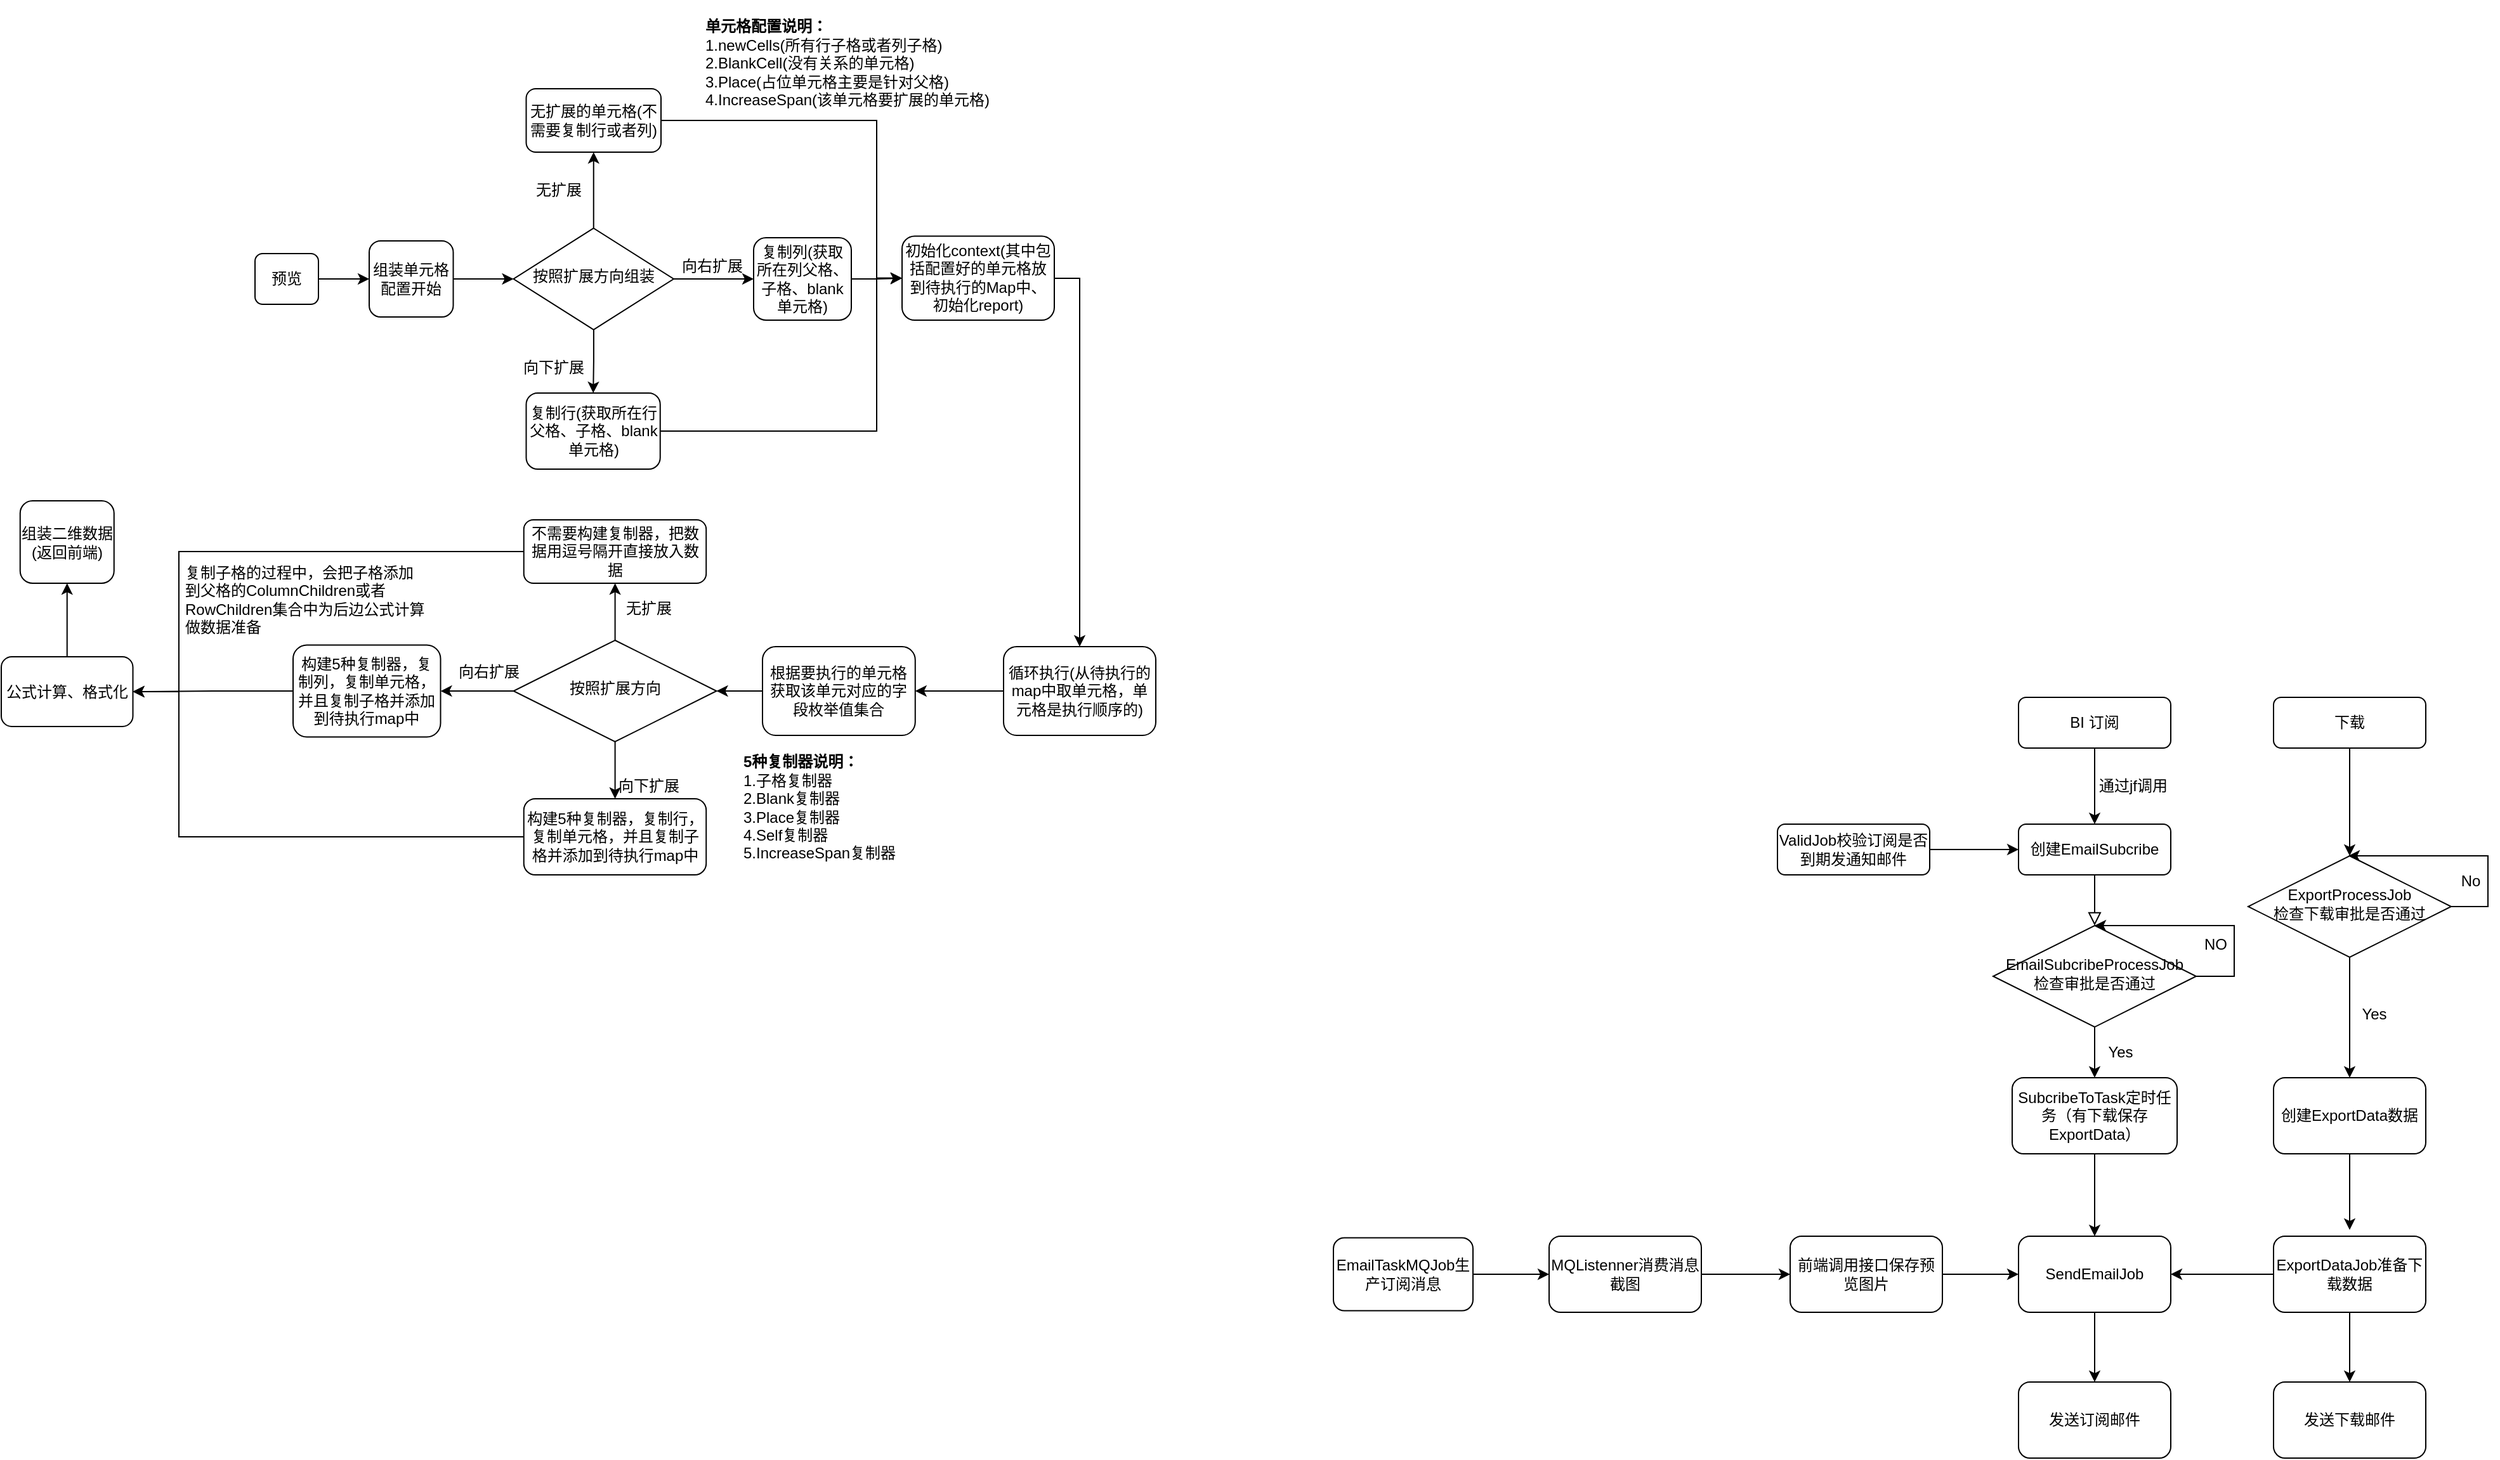<mxfile version="14.7.8" type="github">
  <diagram id="C5RBs43oDa-KdzZeNtuy" name="Page-1">
    <mxGraphModel dx="2957" dy="1896" grid="1" gridSize="10" guides="1" tooltips="1" connect="1" arrows="1" fold="1" page="1" pageScale="1" pageWidth="827" pageHeight="1169" math="0" shadow="0">
      <root>
        <mxCell id="WIyWlLk6GJQsqaUBKTNV-0" />
        <mxCell id="WIyWlLk6GJQsqaUBKTNV-1" parent="WIyWlLk6GJQsqaUBKTNV-0" />
        <mxCell id="WIyWlLk6GJQsqaUBKTNV-2" value="" style="rounded=0;html=1;jettySize=auto;orthogonalLoop=1;fontSize=11;endArrow=block;endFill=0;endSize=8;strokeWidth=1;shadow=0;labelBackgroundColor=none;edgeStyle=orthogonalEdgeStyle;" parent="WIyWlLk6GJQsqaUBKTNV-1" source="WIyWlLk6GJQsqaUBKTNV-3" target="WIyWlLk6GJQsqaUBKTNV-10" edge="1">
          <mxGeometry relative="1" as="geometry" />
        </mxCell>
        <mxCell id="WIyWlLk6GJQsqaUBKTNV-3" value="创建EmailSubcribe" style="rounded=1;whiteSpace=wrap;html=1;fontSize=12;glass=0;strokeWidth=1;shadow=0;" parent="WIyWlLk6GJQsqaUBKTNV-1" vertex="1">
          <mxGeometry x="140" y="90" width="120" height="40" as="geometry" />
        </mxCell>
        <mxCell id="6DlBOUvUBX7mdSS2PFpk-38" style="edgeStyle=orthogonalEdgeStyle;rounded=0;orthogonalLoop=1;jettySize=auto;html=1;entryX=0;entryY=0.5;entryDx=0;entryDy=0;" parent="WIyWlLk6GJQsqaUBKTNV-1" source="WIyWlLk6GJQsqaUBKTNV-7" target="WIyWlLk6GJQsqaUBKTNV-11" edge="1">
          <mxGeometry relative="1" as="geometry" />
        </mxCell>
        <mxCell id="WIyWlLk6GJQsqaUBKTNV-7" value="EmailTaskMQJob生产订阅消息" style="rounded=1;whiteSpace=wrap;html=1;fontSize=12;glass=0;strokeWidth=1;shadow=0;" parent="WIyWlLk6GJQsqaUBKTNV-1" vertex="1">
          <mxGeometry x="-400" y="416.25" width="110" height="57.5" as="geometry" />
        </mxCell>
        <mxCell id="6DlBOUvUBX7mdSS2PFpk-15" style="edgeStyle=orthogonalEdgeStyle;rounded=0;orthogonalLoop=1;jettySize=auto;html=1;exitX=0.5;exitY=1;exitDx=0;exitDy=0;entryX=0.5;entryY=0;entryDx=0;entryDy=0;" parent="WIyWlLk6GJQsqaUBKTNV-1" source="WIyWlLk6GJQsqaUBKTNV-10" target="6DlBOUvUBX7mdSS2PFpk-8" edge="1">
          <mxGeometry relative="1" as="geometry" />
        </mxCell>
        <mxCell id="6DlBOUvUBX7mdSS2PFpk-17" style="edgeStyle=orthogonalEdgeStyle;rounded=0;orthogonalLoop=1;jettySize=auto;html=1;exitX=1;exitY=0.5;exitDx=0;exitDy=0;entryX=0.5;entryY=0;entryDx=0;entryDy=0;" parent="WIyWlLk6GJQsqaUBKTNV-1" source="WIyWlLk6GJQsqaUBKTNV-10" target="WIyWlLk6GJQsqaUBKTNV-10" edge="1">
          <mxGeometry relative="1" as="geometry">
            <mxPoint x="210" y="160" as="targetPoint" />
            <Array as="points">
              <mxPoint x="310" y="210" />
              <mxPoint x="310" y="170" />
            </Array>
          </mxGeometry>
        </mxCell>
        <mxCell id="WIyWlLk6GJQsqaUBKTNV-10" value="EmailSubcribeProcessJob&lt;br&gt;检查审批是否通过" style="rhombus;whiteSpace=wrap;html=1;shadow=0;fontFamily=Helvetica;fontSize=12;align=center;strokeWidth=1;spacing=6;spacingTop=-4;" parent="WIyWlLk6GJQsqaUBKTNV-1" vertex="1">
          <mxGeometry x="120" y="170" width="160" height="80" as="geometry" />
        </mxCell>
        <mxCell id="6DlBOUvUBX7mdSS2PFpk-39" style="edgeStyle=orthogonalEdgeStyle;rounded=0;orthogonalLoop=1;jettySize=auto;html=1;entryX=0;entryY=0.5;entryDx=0;entryDy=0;" parent="WIyWlLk6GJQsqaUBKTNV-1" source="WIyWlLk6GJQsqaUBKTNV-11" target="6DlBOUvUBX7mdSS2PFpk-25" edge="1">
          <mxGeometry relative="1" as="geometry" />
        </mxCell>
        <mxCell id="WIyWlLk6GJQsqaUBKTNV-11" value="MQListenner消费消息&lt;br&gt;截图" style="rounded=1;whiteSpace=wrap;html=1;fontSize=12;glass=0;strokeWidth=1;shadow=0;" parent="WIyWlLk6GJQsqaUBKTNV-1" vertex="1">
          <mxGeometry x="-230" y="415" width="120" height="60" as="geometry" />
        </mxCell>
        <mxCell id="6DlBOUvUBX7mdSS2PFpk-5" style="edgeStyle=orthogonalEdgeStyle;rounded=0;orthogonalLoop=1;jettySize=auto;html=1;exitX=0.5;exitY=1;exitDx=0;exitDy=0;entryX=0.5;entryY=0;entryDx=0;entryDy=0;" parent="WIyWlLk6GJQsqaUBKTNV-1" source="6DlBOUvUBX7mdSS2PFpk-1" target="WIyWlLk6GJQsqaUBKTNV-3" edge="1">
          <mxGeometry relative="1" as="geometry" />
        </mxCell>
        <mxCell id="6DlBOUvUBX7mdSS2PFpk-1" value="BI 订阅" style="rounded=1;whiteSpace=wrap;html=1;fontSize=12;glass=0;strokeWidth=1;shadow=0;" parent="WIyWlLk6GJQsqaUBKTNV-1" vertex="1">
          <mxGeometry x="140" y="-10" width="120" height="40" as="geometry" />
        </mxCell>
        <mxCell id="6DlBOUvUBX7mdSS2PFpk-6" value="通过jf调用" style="text;html=1;align=center;verticalAlign=middle;resizable=0;points=[];autosize=1;strokeColor=none;" parent="WIyWlLk6GJQsqaUBKTNV-1" vertex="1">
          <mxGeometry x="195" y="50" width="70" height="20" as="geometry" />
        </mxCell>
        <mxCell id="6DlBOUvUBX7mdSS2PFpk-44" style="edgeStyle=orthogonalEdgeStyle;rounded=0;orthogonalLoop=1;jettySize=auto;html=1;exitX=0.5;exitY=1;exitDx=0;exitDy=0;entryX=0.5;entryY=0;entryDx=0;entryDy=0;" parent="WIyWlLk6GJQsqaUBKTNV-1" source="6DlBOUvUBX7mdSS2PFpk-8" target="6DlBOUvUBX7mdSS2PFpk-22" edge="1">
          <mxGeometry relative="1" as="geometry" />
        </mxCell>
        <mxCell id="6DlBOUvUBX7mdSS2PFpk-8" value="SubcribeToTask定时任务（有下载保存ExportData）" style="rounded=1;whiteSpace=wrap;html=1;fontSize=12;glass=0;strokeWidth=1;shadow=0;" parent="WIyWlLk6GJQsqaUBKTNV-1" vertex="1">
          <mxGeometry x="135" y="290" width="130" height="60" as="geometry" />
        </mxCell>
        <mxCell id="6DlBOUvUBX7mdSS2PFpk-16" value="Yes" style="text;html=1;align=center;verticalAlign=middle;resizable=0;points=[];autosize=1;strokeColor=none;" parent="WIyWlLk6GJQsqaUBKTNV-1" vertex="1">
          <mxGeometry x="205" y="260" width="30" height="20" as="geometry" />
        </mxCell>
        <mxCell id="6DlBOUvUBX7mdSS2PFpk-18" value="NO" style="text;html=1;align=center;verticalAlign=middle;resizable=0;points=[];autosize=1;strokeColor=none;" parent="WIyWlLk6GJQsqaUBKTNV-1" vertex="1">
          <mxGeometry x="280" y="175" width="30" height="20" as="geometry" />
        </mxCell>
        <mxCell id="6DlBOUvUBX7mdSS2PFpk-20" value="发送订阅邮件" style="rounded=1;whiteSpace=wrap;html=1;" parent="WIyWlLk6GJQsqaUBKTNV-1" vertex="1">
          <mxGeometry x="140" y="530" width="120" height="60" as="geometry" />
        </mxCell>
        <mxCell id="6DlBOUvUBX7mdSS2PFpk-47" style="edgeStyle=orthogonalEdgeStyle;rounded=0;orthogonalLoop=1;jettySize=auto;html=1;exitX=0.5;exitY=1;exitDx=0;exitDy=0;" parent="WIyWlLk6GJQsqaUBKTNV-1" source="6DlBOUvUBX7mdSS2PFpk-22" target="6DlBOUvUBX7mdSS2PFpk-20" edge="1">
          <mxGeometry relative="1" as="geometry" />
        </mxCell>
        <mxCell id="6DlBOUvUBX7mdSS2PFpk-22" value="SendEmailJob" style="rounded=1;whiteSpace=wrap;html=1;" parent="WIyWlLk6GJQsqaUBKTNV-1" vertex="1">
          <mxGeometry x="140" y="415" width="120" height="60" as="geometry" />
        </mxCell>
        <mxCell id="6DlBOUvUBX7mdSS2PFpk-46" style="edgeStyle=orthogonalEdgeStyle;rounded=0;orthogonalLoop=1;jettySize=auto;html=1;entryX=1;entryY=0.5;entryDx=0;entryDy=0;" parent="WIyWlLk6GJQsqaUBKTNV-1" source="6DlBOUvUBX7mdSS2PFpk-24" target="6DlBOUvUBX7mdSS2PFpk-22" edge="1">
          <mxGeometry relative="1" as="geometry" />
        </mxCell>
        <mxCell id="6DlBOUvUBX7mdSS2PFpk-75" style="edgeStyle=orthogonalEdgeStyle;rounded=0;orthogonalLoop=1;jettySize=auto;html=1;entryX=0.5;entryY=0;entryDx=0;entryDy=0;" parent="WIyWlLk6GJQsqaUBKTNV-1" source="6DlBOUvUBX7mdSS2PFpk-24" target="6DlBOUvUBX7mdSS2PFpk-74" edge="1">
          <mxGeometry relative="1" as="geometry" />
        </mxCell>
        <mxCell id="6DlBOUvUBX7mdSS2PFpk-24" value="ExportDataJob准备下载数据" style="rounded=1;whiteSpace=wrap;html=1;" parent="WIyWlLk6GJQsqaUBKTNV-1" vertex="1">
          <mxGeometry x="341" y="415" width="120" height="60" as="geometry" />
        </mxCell>
        <mxCell id="6DlBOUvUBX7mdSS2PFpk-45" style="edgeStyle=orthogonalEdgeStyle;rounded=0;orthogonalLoop=1;jettySize=auto;html=1;exitX=1;exitY=0.5;exitDx=0;exitDy=0;entryX=0;entryY=0.5;entryDx=0;entryDy=0;" parent="WIyWlLk6GJQsqaUBKTNV-1" source="6DlBOUvUBX7mdSS2PFpk-25" target="6DlBOUvUBX7mdSS2PFpk-22" edge="1">
          <mxGeometry relative="1" as="geometry" />
        </mxCell>
        <mxCell id="6DlBOUvUBX7mdSS2PFpk-25" value="前端调用接口保存预览图片" style="rounded=1;whiteSpace=wrap;html=1;" parent="WIyWlLk6GJQsqaUBKTNV-1" vertex="1">
          <mxGeometry x="-40" y="415" width="120" height="60" as="geometry" />
        </mxCell>
        <mxCell id="6DlBOUvUBX7mdSS2PFpk-37" style="edgeStyle=orthogonalEdgeStyle;rounded=0;orthogonalLoop=1;jettySize=auto;html=1;entryX=0;entryY=0.5;entryDx=0;entryDy=0;" parent="WIyWlLk6GJQsqaUBKTNV-1" source="6DlBOUvUBX7mdSS2PFpk-36" target="WIyWlLk6GJQsqaUBKTNV-3" edge="1">
          <mxGeometry relative="1" as="geometry" />
        </mxCell>
        <mxCell id="6DlBOUvUBX7mdSS2PFpk-36" value="ValidJob校验订阅是否到期发通知邮件" style="rounded=1;whiteSpace=wrap;html=1;" parent="WIyWlLk6GJQsqaUBKTNV-1" vertex="1">
          <mxGeometry x="-50" y="90" width="120" height="40" as="geometry" />
        </mxCell>
        <mxCell id="NdgNbe7IbOkZQ9Q6po2j-65" value="" style="edgeStyle=orthogonalEdgeStyle;rounded=0;orthogonalLoop=1;jettySize=auto;html=1;" edge="1" parent="WIyWlLk6GJQsqaUBKTNV-1" source="6DlBOUvUBX7mdSS2PFpk-48" target="NdgNbe7IbOkZQ9Q6po2j-6">
          <mxGeometry relative="1" as="geometry" />
        </mxCell>
        <mxCell id="6DlBOUvUBX7mdSS2PFpk-48" value="组装单元格配置开始" style="rounded=1;whiteSpace=wrap;html=1;fontSize=12;glass=0;strokeWidth=1;shadow=0;" parent="WIyWlLk6GJQsqaUBKTNV-1" vertex="1">
          <mxGeometry x="-1160" y="-370" width="66.25" height="60" as="geometry" />
        </mxCell>
        <mxCell id="NdgNbe7IbOkZQ9Q6po2j-37" value="" style="edgeStyle=orthogonalEdgeStyle;rounded=0;orthogonalLoop=1;jettySize=auto;html=1;" edge="1" parent="WIyWlLk6GJQsqaUBKTNV-1" source="6DlBOUvUBX7mdSS2PFpk-57" target="NdgNbe7IbOkZQ9Q6po2j-34">
          <mxGeometry relative="1" as="geometry" />
        </mxCell>
        <mxCell id="6DlBOUvUBX7mdSS2PFpk-57" value="根据要执行的单元格获取该单元对应的字段枚举值集合" style="rounded=1;whiteSpace=wrap;html=1;" parent="WIyWlLk6GJQsqaUBKTNV-1" vertex="1">
          <mxGeometry x="-850" y="-50" width="120.38" height="70" as="geometry" />
        </mxCell>
        <mxCell id="6DlBOUvUBX7mdSS2PFpk-82" style="edgeStyle=orthogonalEdgeStyle;rounded=0;orthogonalLoop=1;jettySize=auto;html=1;exitX=0.5;exitY=1;exitDx=0;exitDy=0;entryX=0.5;entryY=0;entryDx=0;entryDy=0;" parent="WIyWlLk6GJQsqaUBKTNV-1" source="6DlBOUvUBX7mdSS2PFpk-72" target="6DlBOUvUBX7mdSS2PFpk-79" edge="1">
          <mxGeometry relative="1" as="geometry" />
        </mxCell>
        <mxCell id="6DlBOUvUBX7mdSS2PFpk-72" value="下载" style="rounded=1;whiteSpace=wrap;html=1;fontSize=12;glass=0;strokeWidth=1;shadow=0;" parent="WIyWlLk6GJQsqaUBKTNV-1" vertex="1">
          <mxGeometry x="341" y="-10" width="120" height="40" as="geometry" />
        </mxCell>
        <mxCell id="6DlBOUvUBX7mdSS2PFpk-74" value="发送下载邮件" style="rounded=1;whiteSpace=wrap;html=1;" parent="WIyWlLk6GJQsqaUBKTNV-1" vertex="1">
          <mxGeometry x="341" y="530" width="120" height="60" as="geometry" />
        </mxCell>
        <mxCell id="6DlBOUvUBX7mdSS2PFpk-78" style="edgeStyle=orthogonalEdgeStyle;rounded=0;orthogonalLoop=1;jettySize=auto;html=1;" parent="WIyWlLk6GJQsqaUBKTNV-1" source="6DlBOUvUBX7mdSS2PFpk-76" edge="1">
          <mxGeometry relative="1" as="geometry">
            <mxPoint x="401.0" y="410" as="targetPoint" />
          </mxGeometry>
        </mxCell>
        <mxCell id="6DlBOUvUBX7mdSS2PFpk-76" value="创建ExportData数据" style="rounded=1;whiteSpace=wrap;html=1;" parent="WIyWlLk6GJQsqaUBKTNV-1" vertex="1">
          <mxGeometry x="341" y="290" width="120" height="60" as="geometry" />
        </mxCell>
        <mxCell id="6DlBOUvUBX7mdSS2PFpk-80" style="edgeStyle=orthogonalEdgeStyle;rounded=0;orthogonalLoop=1;jettySize=auto;html=1;exitX=0.5;exitY=1;exitDx=0;exitDy=0;entryX=0.5;entryY=0;entryDx=0;entryDy=0;" parent="WIyWlLk6GJQsqaUBKTNV-1" source="6DlBOUvUBX7mdSS2PFpk-79" target="6DlBOUvUBX7mdSS2PFpk-76" edge="1">
          <mxGeometry relative="1" as="geometry" />
        </mxCell>
        <mxCell id="6DlBOUvUBX7mdSS2PFpk-79" value="ExportProcessJob&lt;br&gt;检查下载审批是否通过" style="rhombus;whiteSpace=wrap;html=1;shadow=0;fontFamily=Helvetica;fontSize=12;align=center;strokeWidth=1;spacing=6;spacingTop=-4;" parent="WIyWlLk6GJQsqaUBKTNV-1" vertex="1">
          <mxGeometry x="321" y="115" width="160" height="80" as="geometry" />
        </mxCell>
        <mxCell id="6DlBOUvUBX7mdSS2PFpk-81" value="Yes" style="text;html=1;align=center;verticalAlign=middle;resizable=0;points=[];autosize=1;strokeColor=none;" parent="WIyWlLk6GJQsqaUBKTNV-1" vertex="1">
          <mxGeometry x="405" y="230" width="30" height="20" as="geometry" />
        </mxCell>
        <mxCell id="6DlBOUvUBX7mdSS2PFpk-86" style="edgeStyle=orthogonalEdgeStyle;rounded=0;orthogonalLoop=1;jettySize=auto;html=1;exitX=1;exitY=0.5;exitDx=0;exitDy=0;entryX=0.5;entryY=0;entryDx=0;entryDy=0;" parent="WIyWlLk6GJQsqaUBKTNV-1" edge="1">
          <mxGeometry relative="1" as="geometry">
            <mxPoint x="400" y="115" as="targetPoint" />
            <mxPoint x="480" y="155" as="sourcePoint" />
            <Array as="points">
              <mxPoint x="510" y="155" />
              <mxPoint x="510" y="115" />
            </Array>
          </mxGeometry>
        </mxCell>
        <mxCell id="6DlBOUvUBX7mdSS2PFpk-87" value="No" style="text;html=1;align=center;verticalAlign=middle;resizable=0;points=[];autosize=1;strokeColor=none;" parent="WIyWlLk6GJQsqaUBKTNV-1" vertex="1">
          <mxGeometry x="481" y="125" width="30" height="20" as="geometry" />
        </mxCell>
        <mxCell id="NdgNbe7IbOkZQ9Q6po2j-64" style="edgeStyle=orthogonalEdgeStyle;rounded=0;orthogonalLoop=1;jettySize=auto;html=1;entryX=0;entryY=0.5;entryDx=0;entryDy=0;" edge="1" parent="WIyWlLk6GJQsqaUBKTNV-1" source="NdgNbe7IbOkZQ9Q6po2j-0" target="6DlBOUvUBX7mdSS2PFpk-48">
          <mxGeometry relative="1" as="geometry" />
        </mxCell>
        <mxCell id="NdgNbe7IbOkZQ9Q6po2j-0" value="预览" style="rounded=1;whiteSpace=wrap;html=1;fontSize=12;glass=0;strokeWidth=1;shadow=0;" vertex="1" parent="WIyWlLk6GJQsqaUBKTNV-1">
          <mxGeometry x="-1250" y="-360" width="50" height="40" as="geometry" />
        </mxCell>
        <mxCell id="NdgNbe7IbOkZQ9Q6po2j-8" style="edgeStyle=orthogonalEdgeStyle;rounded=0;orthogonalLoop=1;jettySize=auto;html=1;exitX=1;exitY=0.5;exitDx=0;exitDy=0;" edge="1" parent="WIyWlLk6GJQsqaUBKTNV-1" source="NdgNbe7IbOkZQ9Q6po2j-6" target="NdgNbe7IbOkZQ9Q6po2j-7">
          <mxGeometry relative="1" as="geometry" />
        </mxCell>
        <mxCell id="NdgNbe7IbOkZQ9Q6po2j-11" value="" style="edgeStyle=orthogonalEdgeStyle;rounded=0;orthogonalLoop=1;jettySize=auto;html=1;" edge="1" parent="WIyWlLk6GJQsqaUBKTNV-1" source="NdgNbe7IbOkZQ9Q6po2j-6" target="NdgNbe7IbOkZQ9Q6po2j-10">
          <mxGeometry relative="1" as="geometry" />
        </mxCell>
        <mxCell id="NdgNbe7IbOkZQ9Q6po2j-66" value="" style="edgeStyle=orthogonalEdgeStyle;rounded=0;orthogonalLoop=1;jettySize=auto;html=1;" edge="1" parent="WIyWlLk6GJQsqaUBKTNV-1" source="NdgNbe7IbOkZQ9Q6po2j-6" target="NdgNbe7IbOkZQ9Q6po2j-59">
          <mxGeometry relative="1" as="geometry" />
        </mxCell>
        <mxCell id="NdgNbe7IbOkZQ9Q6po2j-6" value="按照扩展方向组装" style="rhombus;whiteSpace=wrap;html=1;shadow=0;fontFamily=Helvetica;fontSize=12;align=center;strokeWidth=1;spacing=6;spacingTop=-4;" vertex="1" parent="WIyWlLk6GJQsqaUBKTNV-1">
          <mxGeometry x="-1046.25" y="-380" width="126.25" height="80" as="geometry" />
        </mxCell>
        <mxCell id="NdgNbe7IbOkZQ9Q6po2j-67" value="" style="edgeStyle=orthogonalEdgeStyle;rounded=0;orthogonalLoop=1;jettySize=auto;html=1;" edge="1" parent="WIyWlLk6GJQsqaUBKTNV-1" source="NdgNbe7IbOkZQ9Q6po2j-7" target="NdgNbe7IbOkZQ9Q6po2j-31">
          <mxGeometry relative="1" as="geometry" />
        </mxCell>
        <mxCell id="NdgNbe7IbOkZQ9Q6po2j-7" value="复制列(获取所在列父格、子格、blank单元格)" style="rounded=1;whiteSpace=wrap;html=1;fontSize=12;glass=0;strokeWidth=1;shadow=0;" vertex="1" parent="WIyWlLk6GJQsqaUBKTNV-1">
          <mxGeometry x="-857" y="-372.5" width="77" height="65" as="geometry" />
        </mxCell>
        <mxCell id="NdgNbe7IbOkZQ9Q6po2j-9" value="向右扩展" style="text;html=1;align=center;verticalAlign=middle;resizable=0;points=[];autosize=1;strokeColor=none;" vertex="1" parent="WIyWlLk6GJQsqaUBKTNV-1">
          <mxGeometry x="-920" y="-360" width="60" height="20" as="geometry" />
        </mxCell>
        <mxCell id="NdgNbe7IbOkZQ9Q6po2j-69" style="edgeStyle=orthogonalEdgeStyle;rounded=0;orthogonalLoop=1;jettySize=auto;html=1;entryX=0;entryY=0.5;entryDx=0;entryDy=0;" edge="1" parent="WIyWlLk6GJQsqaUBKTNV-1" source="NdgNbe7IbOkZQ9Q6po2j-10" target="NdgNbe7IbOkZQ9Q6po2j-31">
          <mxGeometry relative="1" as="geometry">
            <Array as="points">
              <mxPoint x="-760" y="-220" />
              <mxPoint x="-760" y="-341" />
            </Array>
          </mxGeometry>
        </mxCell>
        <mxCell id="NdgNbe7IbOkZQ9Q6po2j-10" value="复制行(获取所在行父格、子格、blank单元格)" style="rounded=1;whiteSpace=wrap;html=1;fontSize=12;glass=0;strokeWidth=1;shadow=0;" vertex="1" parent="WIyWlLk6GJQsqaUBKTNV-1">
          <mxGeometry x="-1036.25" y="-250" width="105.62" height="60" as="geometry" />
        </mxCell>
        <mxCell id="NdgNbe7IbOkZQ9Q6po2j-12" value="向下扩展" style="text;html=1;align=center;verticalAlign=middle;resizable=0;points=[];autosize=1;strokeColor=none;" vertex="1" parent="WIyWlLk6GJQsqaUBKTNV-1">
          <mxGeometry x="-1045" y="-280" width="60" height="20" as="geometry" />
        </mxCell>
        <mxCell id="NdgNbe7IbOkZQ9Q6po2j-28" value="&lt;br&gt;&lt;b&gt;5种复制器说明：&lt;/b&gt;&lt;br&gt;1.子格复制器&lt;br&gt;2.Blank复制器&lt;br&gt;3.Place复制器&lt;br&gt;4.Self复制器&lt;br&gt;5.IncreaseSpan复制器" style="text;html=1;strokeColor=none;fillColor=none;spacing=5;spacingTop=-20;whiteSpace=wrap;overflow=hidden;rounded=0;" vertex="1" parent="WIyWlLk6GJQsqaUBKTNV-1">
          <mxGeometry x="-869.62" y="30" width="140" height="100" as="geometry" />
        </mxCell>
        <mxCell id="NdgNbe7IbOkZQ9Q6po2j-29" value="&lt;br&gt;&lt;b&gt;单元格配置说明：&lt;/b&gt;&lt;br&gt;1.newCells(所有行子格或者列子格)&lt;br&gt;2.BlankCell(没有关系的单元格)&lt;br&gt;3.Place(占位单元格主要是针对父格)&lt;br&gt;4.IncreaseSpan(该单元格要扩展的单元格)" style="text;html=1;strokeColor=none;fillColor=none;spacing=5;spacingTop=-20;whiteSpace=wrap;overflow=hidden;rounded=0;" vertex="1" parent="WIyWlLk6GJQsqaUBKTNV-1">
          <mxGeometry x="-900" y="-550" width="240" height="80" as="geometry" />
        </mxCell>
        <mxCell id="NdgNbe7IbOkZQ9Q6po2j-85" style="edgeStyle=orthogonalEdgeStyle;rounded=0;orthogonalLoop=1;jettySize=auto;html=1;entryX=0.5;entryY=0;entryDx=0;entryDy=0;" edge="1" parent="WIyWlLk6GJQsqaUBKTNV-1" source="NdgNbe7IbOkZQ9Q6po2j-31" target="NdgNbe7IbOkZQ9Q6po2j-35">
          <mxGeometry relative="1" as="geometry">
            <Array as="points">
              <mxPoint x="-600" y="-340" />
            </Array>
          </mxGeometry>
        </mxCell>
        <mxCell id="NdgNbe7IbOkZQ9Q6po2j-31" value="初始化context(其中包括配置好的单元格放到待执行的Map中、初始化report)" style="rounded=1;whiteSpace=wrap;html=1;fontSize=12;glass=0;strokeWidth=1;shadow=0;" vertex="1" parent="WIyWlLk6GJQsqaUBKTNV-1">
          <mxGeometry x="-740" y="-373.75" width="120" height="66.25" as="geometry" />
        </mxCell>
        <mxCell id="NdgNbe7IbOkZQ9Q6po2j-43" value="" style="edgeStyle=orthogonalEdgeStyle;rounded=0;orthogonalLoop=1;jettySize=auto;html=1;" edge="1" parent="WIyWlLk6GJQsqaUBKTNV-1" source="NdgNbe7IbOkZQ9Q6po2j-34" target="NdgNbe7IbOkZQ9Q6po2j-41">
          <mxGeometry relative="1" as="geometry" />
        </mxCell>
        <mxCell id="NdgNbe7IbOkZQ9Q6po2j-73" value="" style="edgeStyle=orthogonalEdgeStyle;rounded=0;orthogonalLoop=1;jettySize=auto;html=1;" edge="1" parent="WIyWlLk6GJQsqaUBKTNV-1" source="NdgNbe7IbOkZQ9Q6po2j-34" target="NdgNbe7IbOkZQ9Q6po2j-44">
          <mxGeometry relative="1" as="geometry" />
        </mxCell>
        <mxCell id="NdgNbe7IbOkZQ9Q6po2j-74" value="" style="edgeStyle=orthogonalEdgeStyle;rounded=0;orthogonalLoop=1;jettySize=auto;html=1;" edge="1" parent="WIyWlLk6GJQsqaUBKTNV-1" source="NdgNbe7IbOkZQ9Q6po2j-34" target="NdgNbe7IbOkZQ9Q6po2j-39">
          <mxGeometry relative="1" as="geometry" />
        </mxCell>
        <mxCell id="NdgNbe7IbOkZQ9Q6po2j-34" value="按照扩展方向" style="rhombus;whiteSpace=wrap;html=1;shadow=0;fontFamily=Helvetica;fontSize=12;align=center;strokeWidth=1;spacing=6;spacingTop=-4;" vertex="1" parent="WIyWlLk6GJQsqaUBKTNV-1">
          <mxGeometry x="-1046.25" y="-55" width="160" height="80" as="geometry" />
        </mxCell>
        <mxCell id="NdgNbe7IbOkZQ9Q6po2j-36" value="" style="edgeStyle=orthogonalEdgeStyle;rounded=0;orthogonalLoop=1;jettySize=auto;html=1;" edge="1" parent="WIyWlLk6GJQsqaUBKTNV-1" source="NdgNbe7IbOkZQ9Q6po2j-35" target="6DlBOUvUBX7mdSS2PFpk-57">
          <mxGeometry relative="1" as="geometry" />
        </mxCell>
        <mxCell id="NdgNbe7IbOkZQ9Q6po2j-35" value="循环执行(从待执行的map中取单元格，单元格是执行顺序的)" style="rounded=1;whiteSpace=wrap;html=1;" vertex="1" parent="WIyWlLk6GJQsqaUBKTNV-1">
          <mxGeometry x="-660" y="-50" width="120" height="70" as="geometry" />
        </mxCell>
        <mxCell id="NdgNbe7IbOkZQ9Q6po2j-79" style="edgeStyle=orthogonalEdgeStyle;rounded=0;orthogonalLoop=1;jettySize=auto;html=1;entryX=1;entryY=0.5;entryDx=0;entryDy=0;" edge="1" parent="WIyWlLk6GJQsqaUBKTNV-1" source="NdgNbe7IbOkZQ9Q6po2j-39" target="NdgNbe7IbOkZQ9Q6po2j-48">
          <mxGeometry relative="1" as="geometry" />
        </mxCell>
        <mxCell id="NdgNbe7IbOkZQ9Q6po2j-39" value="构建5种复制器，复制列，复制单元格，并且复制子格并添加到待执行map中" style="rounded=1;whiteSpace=wrap;html=1;" vertex="1" parent="WIyWlLk6GJQsqaUBKTNV-1">
          <mxGeometry x="-1220" y="-51.25" width="116.25" height="72.5" as="geometry" />
        </mxCell>
        <mxCell id="NdgNbe7IbOkZQ9Q6po2j-40" value="向右扩展" style="text;html=1;align=center;verticalAlign=middle;resizable=0;points=[];autosize=1;strokeColor=none;" vertex="1" parent="WIyWlLk6GJQsqaUBKTNV-1">
          <mxGeometry x="-1096.25" y="-40" width="60" height="20" as="geometry" />
        </mxCell>
        <mxCell id="NdgNbe7IbOkZQ9Q6po2j-83" style="edgeStyle=orthogonalEdgeStyle;rounded=0;orthogonalLoop=1;jettySize=auto;html=1;entryX=1;entryY=0.5;entryDx=0;entryDy=0;" edge="1" parent="WIyWlLk6GJQsqaUBKTNV-1" source="NdgNbe7IbOkZQ9Q6po2j-41" target="NdgNbe7IbOkZQ9Q6po2j-48">
          <mxGeometry relative="1" as="geometry">
            <mxPoint x="-1310" y="-10" as="targetPoint" />
            <Array as="points">
              <mxPoint x="-1310" y="100" />
              <mxPoint x="-1310" y="-14" />
            </Array>
          </mxGeometry>
        </mxCell>
        <mxCell id="NdgNbe7IbOkZQ9Q6po2j-41" value="构建5种复制器，复制行，复制单元格，并且复制子格并添加到待执行map中" style="rounded=1;whiteSpace=wrap;html=1;" vertex="1" parent="WIyWlLk6GJQsqaUBKTNV-1">
          <mxGeometry x="-1038.13" y="70" width="143.75" height="60" as="geometry" />
        </mxCell>
        <mxCell id="NdgNbe7IbOkZQ9Q6po2j-84" style="edgeStyle=orthogonalEdgeStyle;rounded=0;orthogonalLoop=1;jettySize=auto;html=1;entryX=1;entryY=0.5;entryDx=0;entryDy=0;" edge="1" parent="WIyWlLk6GJQsqaUBKTNV-1" source="NdgNbe7IbOkZQ9Q6po2j-44" target="NdgNbe7IbOkZQ9Q6po2j-48">
          <mxGeometry relative="1" as="geometry">
            <Array as="points">
              <mxPoint x="-1310" y="-125" />
              <mxPoint x="-1310" y="-14" />
            </Array>
          </mxGeometry>
        </mxCell>
        <mxCell id="NdgNbe7IbOkZQ9Q6po2j-44" value="不需要构建复制器，把数据用逗号隔开直接放入数据" style="rounded=1;whiteSpace=wrap;html=1;" vertex="1" parent="WIyWlLk6GJQsqaUBKTNV-1">
          <mxGeometry x="-1038.13" y="-150" width="143.75" height="50" as="geometry" />
        </mxCell>
        <mxCell id="NdgNbe7IbOkZQ9Q6po2j-46" value="无扩展" style="text;html=1;align=center;verticalAlign=middle;resizable=0;points=[];autosize=1;strokeColor=none;" vertex="1" parent="WIyWlLk6GJQsqaUBKTNV-1">
          <mxGeometry x="-965" y="-90" width="50" height="20" as="geometry" />
        </mxCell>
        <mxCell id="NdgNbe7IbOkZQ9Q6po2j-47" value="向下扩展" style="text;html=1;align=center;verticalAlign=middle;resizable=0;points=[];autosize=1;strokeColor=none;" vertex="1" parent="WIyWlLk6GJQsqaUBKTNV-1">
          <mxGeometry x="-970" y="50" width="60" height="20" as="geometry" />
        </mxCell>
        <mxCell id="NdgNbe7IbOkZQ9Q6po2j-78" value="" style="edgeStyle=orthogonalEdgeStyle;rounded=0;orthogonalLoop=1;jettySize=auto;html=1;" edge="1" parent="WIyWlLk6GJQsqaUBKTNV-1" source="NdgNbe7IbOkZQ9Q6po2j-48" target="NdgNbe7IbOkZQ9Q6po2j-56">
          <mxGeometry relative="1" as="geometry" />
        </mxCell>
        <mxCell id="NdgNbe7IbOkZQ9Q6po2j-48" value="公式计算、格式化" style="rounded=1;whiteSpace=wrap;html=1;" vertex="1" parent="WIyWlLk6GJQsqaUBKTNV-1">
          <mxGeometry x="-1450" y="-42" width="103.75" height="55" as="geometry" />
        </mxCell>
        <mxCell id="NdgNbe7IbOkZQ9Q6po2j-55" value="复制子格的过程中，会把子格添加到父格的ColumnChildren或者RowChildren集合中为后边公式计算做数据准备" style="text;html=1;strokeColor=none;fillColor=none;spacing=5;spacingTop=-20;whiteSpace=wrap;overflow=hidden;rounded=0;" vertex="1" parent="WIyWlLk6GJQsqaUBKTNV-1">
          <mxGeometry x="-1310" y="-105" width="197" height="50" as="geometry" />
        </mxCell>
        <mxCell id="NdgNbe7IbOkZQ9Q6po2j-56" value="组装二维数据(返回前端)" style="rounded=1;whiteSpace=wrap;html=1;" vertex="1" parent="WIyWlLk6GJQsqaUBKTNV-1">
          <mxGeometry x="-1435.12" y="-165" width="74" height="65" as="geometry" />
        </mxCell>
        <mxCell id="NdgNbe7IbOkZQ9Q6po2j-68" style="edgeStyle=orthogonalEdgeStyle;rounded=0;orthogonalLoop=1;jettySize=auto;html=1;entryX=0;entryY=0.5;entryDx=0;entryDy=0;" edge="1" parent="WIyWlLk6GJQsqaUBKTNV-1" source="NdgNbe7IbOkZQ9Q6po2j-59" target="NdgNbe7IbOkZQ9Q6po2j-31">
          <mxGeometry relative="1" as="geometry">
            <mxPoint x="-750" y="-410" as="targetPoint" />
            <Array as="points">
              <mxPoint x="-760" y="-465" />
              <mxPoint x="-760" y="-341" />
            </Array>
          </mxGeometry>
        </mxCell>
        <mxCell id="NdgNbe7IbOkZQ9Q6po2j-59" value="无扩展的单元格(不需要复制行或者列)" style="rounded=1;whiteSpace=wrap;html=1;fontSize=12;glass=0;strokeWidth=1;shadow=0;" vertex="1" parent="WIyWlLk6GJQsqaUBKTNV-1">
          <mxGeometry x="-1036.25" y="-490" width="106.25" height="50" as="geometry" />
        </mxCell>
        <mxCell id="NdgNbe7IbOkZQ9Q6po2j-63" value="无扩展" style="text;html=1;align=center;verticalAlign=middle;resizable=0;points=[];autosize=1;strokeColor=none;" vertex="1" parent="WIyWlLk6GJQsqaUBKTNV-1">
          <mxGeometry x="-1036.25" y="-420" width="50" height="20" as="geometry" />
        </mxCell>
      </root>
    </mxGraphModel>
  </diagram>
</mxfile>
